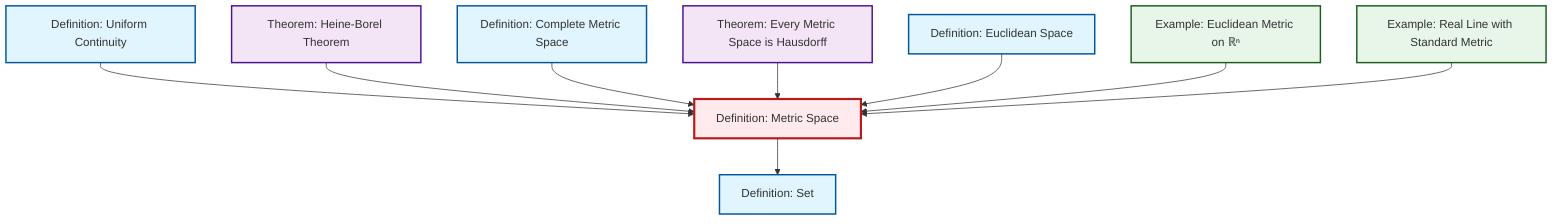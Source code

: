 graph TD
    classDef definition fill:#e1f5fe,stroke:#01579b,stroke-width:2px
    classDef theorem fill:#f3e5f5,stroke:#4a148c,stroke-width:2px
    classDef axiom fill:#fff3e0,stroke:#e65100,stroke-width:2px
    classDef example fill:#e8f5e9,stroke:#1b5e20,stroke-width:2px
    classDef current fill:#ffebee,stroke:#b71c1c,stroke-width:3px
    def-uniform-continuity["Definition: Uniform Continuity"]:::definition
    thm-heine-borel["Theorem: Heine-Borel Theorem"]:::theorem
    ex-real-line-metric["Example: Real Line with Standard Metric"]:::example
    def-complete-metric-space["Definition: Complete Metric Space"]:::definition
    ex-euclidean-metric["Example: Euclidean Metric on ℝⁿ"]:::example
    thm-metric-hausdorff["Theorem: Every Metric Space is Hausdorff"]:::theorem
    def-euclidean-space["Definition: Euclidean Space"]:::definition
    def-metric-space["Definition: Metric Space"]:::definition
    def-set["Definition: Set"]:::definition
    def-metric-space --> def-set
    def-uniform-continuity --> def-metric-space
    thm-heine-borel --> def-metric-space
    def-complete-metric-space --> def-metric-space
    thm-metric-hausdorff --> def-metric-space
    def-euclidean-space --> def-metric-space
    ex-euclidean-metric --> def-metric-space
    ex-real-line-metric --> def-metric-space
    class def-metric-space current
